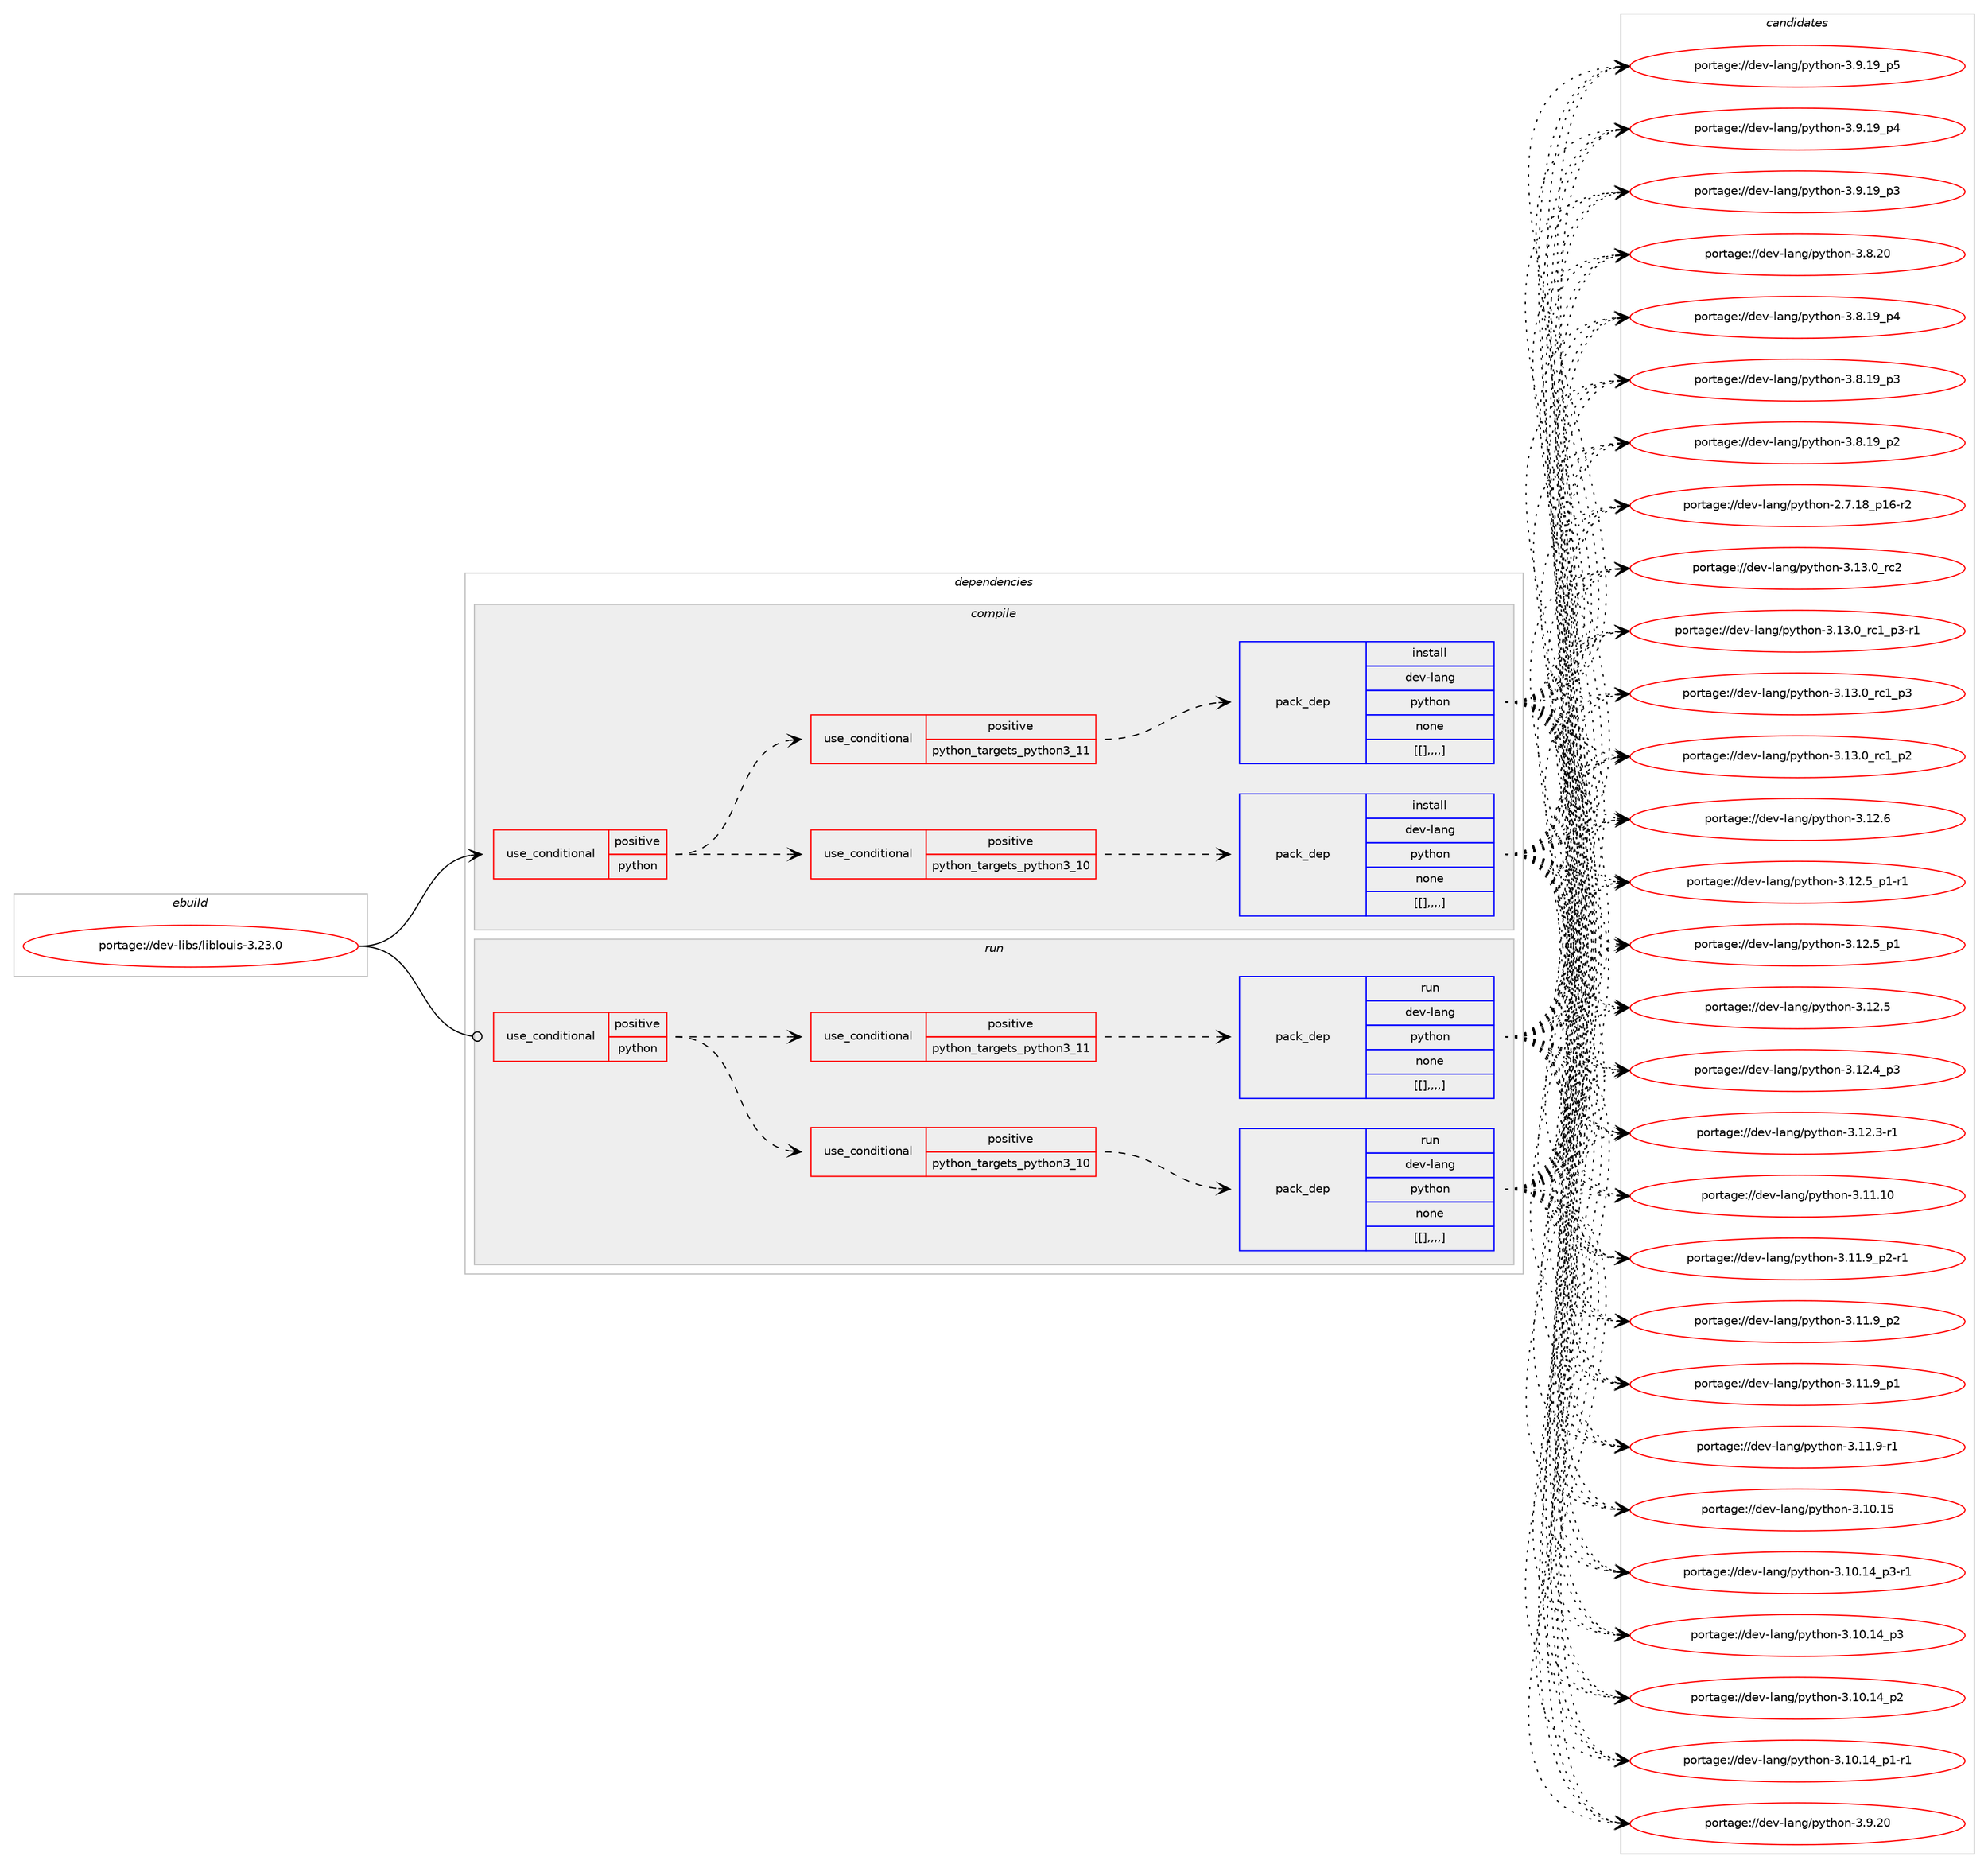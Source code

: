 digraph prolog {

# *************
# Graph options
# *************

newrank=true;
concentrate=true;
compound=true;
graph [rankdir=LR,fontname=Helvetica,fontsize=10,ranksep=1.5];#, ranksep=2.5, nodesep=0.2];
edge  [arrowhead=vee];
node  [fontname=Helvetica,fontsize=10];

# **********
# The ebuild
# **********

subgraph cluster_leftcol {
color=gray;
label=<<i>ebuild</i>>;
id [label="portage://dev-libs/liblouis-3.23.0", color=red, width=4, href="../dev-libs/liblouis-3.23.0.svg"];
}

# ****************
# The dependencies
# ****************

subgraph cluster_midcol {
color=gray;
label=<<i>dependencies</i>>;
subgraph cluster_compile {
fillcolor="#eeeeee";
style=filled;
label=<<i>compile</i>>;
subgraph cond27366 {
dependency111257 [label=<<TABLE BORDER="0" CELLBORDER="1" CELLSPACING="0" CELLPADDING="4"><TR><TD ROWSPAN="3" CELLPADDING="10">use_conditional</TD></TR><TR><TD>positive</TD></TR><TR><TD>python</TD></TR></TABLE>>, shape=none, color=red];
subgraph cond27367 {
dependency111258 [label=<<TABLE BORDER="0" CELLBORDER="1" CELLSPACING="0" CELLPADDING="4"><TR><TD ROWSPAN="3" CELLPADDING="10">use_conditional</TD></TR><TR><TD>positive</TD></TR><TR><TD>python_targets_python3_10</TD></TR></TABLE>>, shape=none, color=red];
subgraph pack82727 {
dependency111259 [label=<<TABLE BORDER="0" CELLBORDER="1" CELLSPACING="0" CELLPADDING="4" WIDTH="220"><TR><TD ROWSPAN="6" CELLPADDING="30">pack_dep</TD></TR><TR><TD WIDTH="110">install</TD></TR><TR><TD>dev-lang</TD></TR><TR><TD>python</TD></TR><TR><TD>none</TD></TR><TR><TD>[[],,,,]</TD></TR></TABLE>>, shape=none, color=blue];
}
dependency111258:e -> dependency111259:w [weight=20,style="dashed",arrowhead="vee"];
}
dependency111257:e -> dependency111258:w [weight=20,style="dashed",arrowhead="vee"];
subgraph cond27368 {
dependency111260 [label=<<TABLE BORDER="0" CELLBORDER="1" CELLSPACING="0" CELLPADDING="4"><TR><TD ROWSPAN="3" CELLPADDING="10">use_conditional</TD></TR><TR><TD>positive</TD></TR><TR><TD>python_targets_python3_11</TD></TR></TABLE>>, shape=none, color=red];
subgraph pack82728 {
dependency111261 [label=<<TABLE BORDER="0" CELLBORDER="1" CELLSPACING="0" CELLPADDING="4" WIDTH="220"><TR><TD ROWSPAN="6" CELLPADDING="30">pack_dep</TD></TR><TR><TD WIDTH="110">install</TD></TR><TR><TD>dev-lang</TD></TR><TR><TD>python</TD></TR><TR><TD>none</TD></TR><TR><TD>[[],,,,]</TD></TR></TABLE>>, shape=none, color=blue];
}
dependency111260:e -> dependency111261:w [weight=20,style="dashed",arrowhead="vee"];
}
dependency111257:e -> dependency111260:w [weight=20,style="dashed",arrowhead="vee"];
}
id:e -> dependency111257:w [weight=20,style="solid",arrowhead="vee"];
}
subgraph cluster_compileandrun {
fillcolor="#eeeeee";
style=filled;
label=<<i>compile and run</i>>;
}
subgraph cluster_run {
fillcolor="#eeeeee";
style=filled;
label=<<i>run</i>>;
subgraph cond27369 {
dependency111262 [label=<<TABLE BORDER="0" CELLBORDER="1" CELLSPACING="0" CELLPADDING="4"><TR><TD ROWSPAN="3" CELLPADDING="10">use_conditional</TD></TR><TR><TD>positive</TD></TR><TR><TD>python</TD></TR></TABLE>>, shape=none, color=red];
subgraph cond27370 {
dependency111263 [label=<<TABLE BORDER="0" CELLBORDER="1" CELLSPACING="0" CELLPADDING="4"><TR><TD ROWSPAN="3" CELLPADDING="10">use_conditional</TD></TR><TR><TD>positive</TD></TR><TR><TD>python_targets_python3_10</TD></TR></TABLE>>, shape=none, color=red];
subgraph pack82729 {
dependency111264 [label=<<TABLE BORDER="0" CELLBORDER="1" CELLSPACING="0" CELLPADDING="4" WIDTH="220"><TR><TD ROWSPAN="6" CELLPADDING="30">pack_dep</TD></TR><TR><TD WIDTH="110">run</TD></TR><TR><TD>dev-lang</TD></TR><TR><TD>python</TD></TR><TR><TD>none</TD></TR><TR><TD>[[],,,,]</TD></TR></TABLE>>, shape=none, color=blue];
}
dependency111263:e -> dependency111264:w [weight=20,style="dashed",arrowhead="vee"];
}
dependency111262:e -> dependency111263:w [weight=20,style="dashed",arrowhead="vee"];
subgraph cond27371 {
dependency111265 [label=<<TABLE BORDER="0" CELLBORDER="1" CELLSPACING="0" CELLPADDING="4"><TR><TD ROWSPAN="3" CELLPADDING="10">use_conditional</TD></TR><TR><TD>positive</TD></TR><TR><TD>python_targets_python3_11</TD></TR></TABLE>>, shape=none, color=red];
subgraph pack82730 {
dependency111266 [label=<<TABLE BORDER="0" CELLBORDER="1" CELLSPACING="0" CELLPADDING="4" WIDTH="220"><TR><TD ROWSPAN="6" CELLPADDING="30">pack_dep</TD></TR><TR><TD WIDTH="110">run</TD></TR><TR><TD>dev-lang</TD></TR><TR><TD>python</TD></TR><TR><TD>none</TD></TR><TR><TD>[[],,,,]</TD></TR></TABLE>>, shape=none, color=blue];
}
dependency111265:e -> dependency111266:w [weight=20,style="dashed",arrowhead="vee"];
}
dependency111262:e -> dependency111265:w [weight=20,style="dashed",arrowhead="vee"];
}
id:e -> dependency111262:w [weight=20,style="solid",arrowhead="odot"];
}
}

# **************
# The candidates
# **************

subgraph cluster_choices {
rank=same;
color=gray;
label=<<i>candidates</i>>;

subgraph choice82727 {
color=black;
nodesep=1;
choice10010111845108971101034711212111610411111045514649514648951149950 [label="portage://dev-lang/python-3.13.0_rc2", color=red, width=4,href="../dev-lang/python-3.13.0_rc2.svg"];
choice1001011184510897110103471121211161041111104551464951464895114994995112514511449 [label="portage://dev-lang/python-3.13.0_rc1_p3-r1", color=red, width=4,href="../dev-lang/python-3.13.0_rc1_p3-r1.svg"];
choice100101118451089711010347112121116104111110455146495146489511499499511251 [label="portage://dev-lang/python-3.13.0_rc1_p3", color=red, width=4,href="../dev-lang/python-3.13.0_rc1_p3.svg"];
choice100101118451089711010347112121116104111110455146495146489511499499511250 [label="portage://dev-lang/python-3.13.0_rc1_p2", color=red, width=4,href="../dev-lang/python-3.13.0_rc1_p2.svg"];
choice10010111845108971101034711212111610411111045514649504654 [label="portage://dev-lang/python-3.12.6", color=red, width=4,href="../dev-lang/python-3.12.6.svg"];
choice1001011184510897110103471121211161041111104551464950465395112494511449 [label="portage://dev-lang/python-3.12.5_p1-r1", color=red, width=4,href="../dev-lang/python-3.12.5_p1-r1.svg"];
choice100101118451089711010347112121116104111110455146495046539511249 [label="portage://dev-lang/python-3.12.5_p1", color=red, width=4,href="../dev-lang/python-3.12.5_p1.svg"];
choice10010111845108971101034711212111610411111045514649504653 [label="portage://dev-lang/python-3.12.5", color=red, width=4,href="../dev-lang/python-3.12.5.svg"];
choice100101118451089711010347112121116104111110455146495046529511251 [label="portage://dev-lang/python-3.12.4_p3", color=red, width=4,href="../dev-lang/python-3.12.4_p3.svg"];
choice100101118451089711010347112121116104111110455146495046514511449 [label="portage://dev-lang/python-3.12.3-r1", color=red, width=4,href="../dev-lang/python-3.12.3-r1.svg"];
choice1001011184510897110103471121211161041111104551464949464948 [label="portage://dev-lang/python-3.11.10", color=red, width=4,href="../dev-lang/python-3.11.10.svg"];
choice1001011184510897110103471121211161041111104551464949465795112504511449 [label="portage://dev-lang/python-3.11.9_p2-r1", color=red, width=4,href="../dev-lang/python-3.11.9_p2-r1.svg"];
choice100101118451089711010347112121116104111110455146494946579511250 [label="portage://dev-lang/python-3.11.9_p2", color=red, width=4,href="../dev-lang/python-3.11.9_p2.svg"];
choice100101118451089711010347112121116104111110455146494946579511249 [label="portage://dev-lang/python-3.11.9_p1", color=red, width=4,href="../dev-lang/python-3.11.9_p1.svg"];
choice100101118451089711010347112121116104111110455146494946574511449 [label="portage://dev-lang/python-3.11.9-r1", color=red, width=4,href="../dev-lang/python-3.11.9-r1.svg"];
choice1001011184510897110103471121211161041111104551464948464953 [label="portage://dev-lang/python-3.10.15", color=red, width=4,href="../dev-lang/python-3.10.15.svg"];
choice100101118451089711010347112121116104111110455146494846495295112514511449 [label="portage://dev-lang/python-3.10.14_p3-r1", color=red, width=4,href="../dev-lang/python-3.10.14_p3-r1.svg"];
choice10010111845108971101034711212111610411111045514649484649529511251 [label="portage://dev-lang/python-3.10.14_p3", color=red, width=4,href="../dev-lang/python-3.10.14_p3.svg"];
choice10010111845108971101034711212111610411111045514649484649529511250 [label="portage://dev-lang/python-3.10.14_p2", color=red, width=4,href="../dev-lang/python-3.10.14_p2.svg"];
choice100101118451089711010347112121116104111110455146494846495295112494511449 [label="portage://dev-lang/python-3.10.14_p1-r1", color=red, width=4,href="../dev-lang/python-3.10.14_p1-r1.svg"];
choice10010111845108971101034711212111610411111045514657465048 [label="portage://dev-lang/python-3.9.20", color=red, width=4,href="../dev-lang/python-3.9.20.svg"];
choice100101118451089711010347112121116104111110455146574649579511253 [label="portage://dev-lang/python-3.9.19_p5", color=red, width=4,href="../dev-lang/python-3.9.19_p5.svg"];
choice100101118451089711010347112121116104111110455146574649579511252 [label="portage://dev-lang/python-3.9.19_p4", color=red, width=4,href="../dev-lang/python-3.9.19_p4.svg"];
choice100101118451089711010347112121116104111110455146574649579511251 [label="portage://dev-lang/python-3.9.19_p3", color=red, width=4,href="../dev-lang/python-3.9.19_p3.svg"];
choice10010111845108971101034711212111610411111045514656465048 [label="portage://dev-lang/python-3.8.20", color=red, width=4,href="../dev-lang/python-3.8.20.svg"];
choice100101118451089711010347112121116104111110455146564649579511252 [label="portage://dev-lang/python-3.8.19_p4", color=red, width=4,href="../dev-lang/python-3.8.19_p4.svg"];
choice100101118451089711010347112121116104111110455146564649579511251 [label="portage://dev-lang/python-3.8.19_p3", color=red, width=4,href="../dev-lang/python-3.8.19_p3.svg"];
choice100101118451089711010347112121116104111110455146564649579511250 [label="portage://dev-lang/python-3.8.19_p2", color=red, width=4,href="../dev-lang/python-3.8.19_p2.svg"];
choice100101118451089711010347112121116104111110455046554649569511249544511450 [label="portage://dev-lang/python-2.7.18_p16-r2", color=red, width=4,href="../dev-lang/python-2.7.18_p16-r2.svg"];
dependency111259:e -> choice10010111845108971101034711212111610411111045514649514648951149950:w [style=dotted,weight="100"];
dependency111259:e -> choice1001011184510897110103471121211161041111104551464951464895114994995112514511449:w [style=dotted,weight="100"];
dependency111259:e -> choice100101118451089711010347112121116104111110455146495146489511499499511251:w [style=dotted,weight="100"];
dependency111259:e -> choice100101118451089711010347112121116104111110455146495146489511499499511250:w [style=dotted,weight="100"];
dependency111259:e -> choice10010111845108971101034711212111610411111045514649504654:w [style=dotted,weight="100"];
dependency111259:e -> choice1001011184510897110103471121211161041111104551464950465395112494511449:w [style=dotted,weight="100"];
dependency111259:e -> choice100101118451089711010347112121116104111110455146495046539511249:w [style=dotted,weight="100"];
dependency111259:e -> choice10010111845108971101034711212111610411111045514649504653:w [style=dotted,weight="100"];
dependency111259:e -> choice100101118451089711010347112121116104111110455146495046529511251:w [style=dotted,weight="100"];
dependency111259:e -> choice100101118451089711010347112121116104111110455146495046514511449:w [style=dotted,weight="100"];
dependency111259:e -> choice1001011184510897110103471121211161041111104551464949464948:w [style=dotted,weight="100"];
dependency111259:e -> choice1001011184510897110103471121211161041111104551464949465795112504511449:w [style=dotted,weight="100"];
dependency111259:e -> choice100101118451089711010347112121116104111110455146494946579511250:w [style=dotted,weight="100"];
dependency111259:e -> choice100101118451089711010347112121116104111110455146494946579511249:w [style=dotted,weight="100"];
dependency111259:e -> choice100101118451089711010347112121116104111110455146494946574511449:w [style=dotted,weight="100"];
dependency111259:e -> choice1001011184510897110103471121211161041111104551464948464953:w [style=dotted,weight="100"];
dependency111259:e -> choice100101118451089711010347112121116104111110455146494846495295112514511449:w [style=dotted,weight="100"];
dependency111259:e -> choice10010111845108971101034711212111610411111045514649484649529511251:w [style=dotted,weight="100"];
dependency111259:e -> choice10010111845108971101034711212111610411111045514649484649529511250:w [style=dotted,weight="100"];
dependency111259:e -> choice100101118451089711010347112121116104111110455146494846495295112494511449:w [style=dotted,weight="100"];
dependency111259:e -> choice10010111845108971101034711212111610411111045514657465048:w [style=dotted,weight="100"];
dependency111259:e -> choice100101118451089711010347112121116104111110455146574649579511253:w [style=dotted,weight="100"];
dependency111259:e -> choice100101118451089711010347112121116104111110455146574649579511252:w [style=dotted,weight="100"];
dependency111259:e -> choice100101118451089711010347112121116104111110455146574649579511251:w [style=dotted,weight="100"];
dependency111259:e -> choice10010111845108971101034711212111610411111045514656465048:w [style=dotted,weight="100"];
dependency111259:e -> choice100101118451089711010347112121116104111110455146564649579511252:w [style=dotted,weight="100"];
dependency111259:e -> choice100101118451089711010347112121116104111110455146564649579511251:w [style=dotted,weight="100"];
dependency111259:e -> choice100101118451089711010347112121116104111110455146564649579511250:w [style=dotted,weight="100"];
dependency111259:e -> choice100101118451089711010347112121116104111110455046554649569511249544511450:w [style=dotted,weight="100"];
}
subgraph choice82728 {
color=black;
nodesep=1;
choice10010111845108971101034711212111610411111045514649514648951149950 [label="portage://dev-lang/python-3.13.0_rc2", color=red, width=4,href="../dev-lang/python-3.13.0_rc2.svg"];
choice1001011184510897110103471121211161041111104551464951464895114994995112514511449 [label="portage://dev-lang/python-3.13.0_rc1_p3-r1", color=red, width=4,href="../dev-lang/python-3.13.0_rc1_p3-r1.svg"];
choice100101118451089711010347112121116104111110455146495146489511499499511251 [label="portage://dev-lang/python-3.13.0_rc1_p3", color=red, width=4,href="../dev-lang/python-3.13.0_rc1_p3.svg"];
choice100101118451089711010347112121116104111110455146495146489511499499511250 [label="portage://dev-lang/python-3.13.0_rc1_p2", color=red, width=4,href="../dev-lang/python-3.13.0_rc1_p2.svg"];
choice10010111845108971101034711212111610411111045514649504654 [label="portage://dev-lang/python-3.12.6", color=red, width=4,href="../dev-lang/python-3.12.6.svg"];
choice1001011184510897110103471121211161041111104551464950465395112494511449 [label="portage://dev-lang/python-3.12.5_p1-r1", color=red, width=4,href="../dev-lang/python-3.12.5_p1-r1.svg"];
choice100101118451089711010347112121116104111110455146495046539511249 [label="portage://dev-lang/python-3.12.5_p1", color=red, width=4,href="../dev-lang/python-3.12.5_p1.svg"];
choice10010111845108971101034711212111610411111045514649504653 [label="portage://dev-lang/python-3.12.5", color=red, width=4,href="../dev-lang/python-3.12.5.svg"];
choice100101118451089711010347112121116104111110455146495046529511251 [label="portage://dev-lang/python-3.12.4_p3", color=red, width=4,href="../dev-lang/python-3.12.4_p3.svg"];
choice100101118451089711010347112121116104111110455146495046514511449 [label="portage://dev-lang/python-3.12.3-r1", color=red, width=4,href="../dev-lang/python-3.12.3-r1.svg"];
choice1001011184510897110103471121211161041111104551464949464948 [label="portage://dev-lang/python-3.11.10", color=red, width=4,href="../dev-lang/python-3.11.10.svg"];
choice1001011184510897110103471121211161041111104551464949465795112504511449 [label="portage://dev-lang/python-3.11.9_p2-r1", color=red, width=4,href="../dev-lang/python-3.11.9_p2-r1.svg"];
choice100101118451089711010347112121116104111110455146494946579511250 [label="portage://dev-lang/python-3.11.9_p2", color=red, width=4,href="../dev-lang/python-3.11.9_p2.svg"];
choice100101118451089711010347112121116104111110455146494946579511249 [label="portage://dev-lang/python-3.11.9_p1", color=red, width=4,href="../dev-lang/python-3.11.9_p1.svg"];
choice100101118451089711010347112121116104111110455146494946574511449 [label="portage://dev-lang/python-3.11.9-r1", color=red, width=4,href="../dev-lang/python-3.11.9-r1.svg"];
choice1001011184510897110103471121211161041111104551464948464953 [label="portage://dev-lang/python-3.10.15", color=red, width=4,href="../dev-lang/python-3.10.15.svg"];
choice100101118451089711010347112121116104111110455146494846495295112514511449 [label="portage://dev-lang/python-3.10.14_p3-r1", color=red, width=4,href="../dev-lang/python-3.10.14_p3-r1.svg"];
choice10010111845108971101034711212111610411111045514649484649529511251 [label="portage://dev-lang/python-3.10.14_p3", color=red, width=4,href="../dev-lang/python-3.10.14_p3.svg"];
choice10010111845108971101034711212111610411111045514649484649529511250 [label="portage://dev-lang/python-3.10.14_p2", color=red, width=4,href="../dev-lang/python-3.10.14_p2.svg"];
choice100101118451089711010347112121116104111110455146494846495295112494511449 [label="portage://dev-lang/python-3.10.14_p1-r1", color=red, width=4,href="../dev-lang/python-3.10.14_p1-r1.svg"];
choice10010111845108971101034711212111610411111045514657465048 [label="portage://dev-lang/python-3.9.20", color=red, width=4,href="../dev-lang/python-3.9.20.svg"];
choice100101118451089711010347112121116104111110455146574649579511253 [label="portage://dev-lang/python-3.9.19_p5", color=red, width=4,href="../dev-lang/python-3.9.19_p5.svg"];
choice100101118451089711010347112121116104111110455146574649579511252 [label="portage://dev-lang/python-3.9.19_p4", color=red, width=4,href="../dev-lang/python-3.9.19_p4.svg"];
choice100101118451089711010347112121116104111110455146574649579511251 [label="portage://dev-lang/python-3.9.19_p3", color=red, width=4,href="../dev-lang/python-3.9.19_p3.svg"];
choice10010111845108971101034711212111610411111045514656465048 [label="portage://dev-lang/python-3.8.20", color=red, width=4,href="../dev-lang/python-3.8.20.svg"];
choice100101118451089711010347112121116104111110455146564649579511252 [label="portage://dev-lang/python-3.8.19_p4", color=red, width=4,href="../dev-lang/python-3.8.19_p4.svg"];
choice100101118451089711010347112121116104111110455146564649579511251 [label="portage://dev-lang/python-3.8.19_p3", color=red, width=4,href="../dev-lang/python-3.8.19_p3.svg"];
choice100101118451089711010347112121116104111110455146564649579511250 [label="portage://dev-lang/python-3.8.19_p2", color=red, width=4,href="../dev-lang/python-3.8.19_p2.svg"];
choice100101118451089711010347112121116104111110455046554649569511249544511450 [label="portage://dev-lang/python-2.7.18_p16-r2", color=red, width=4,href="../dev-lang/python-2.7.18_p16-r2.svg"];
dependency111261:e -> choice10010111845108971101034711212111610411111045514649514648951149950:w [style=dotted,weight="100"];
dependency111261:e -> choice1001011184510897110103471121211161041111104551464951464895114994995112514511449:w [style=dotted,weight="100"];
dependency111261:e -> choice100101118451089711010347112121116104111110455146495146489511499499511251:w [style=dotted,weight="100"];
dependency111261:e -> choice100101118451089711010347112121116104111110455146495146489511499499511250:w [style=dotted,weight="100"];
dependency111261:e -> choice10010111845108971101034711212111610411111045514649504654:w [style=dotted,weight="100"];
dependency111261:e -> choice1001011184510897110103471121211161041111104551464950465395112494511449:w [style=dotted,weight="100"];
dependency111261:e -> choice100101118451089711010347112121116104111110455146495046539511249:w [style=dotted,weight="100"];
dependency111261:e -> choice10010111845108971101034711212111610411111045514649504653:w [style=dotted,weight="100"];
dependency111261:e -> choice100101118451089711010347112121116104111110455146495046529511251:w [style=dotted,weight="100"];
dependency111261:e -> choice100101118451089711010347112121116104111110455146495046514511449:w [style=dotted,weight="100"];
dependency111261:e -> choice1001011184510897110103471121211161041111104551464949464948:w [style=dotted,weight="100"];
dependency111261:e -> choice1001011184510897110103471121211161041111104551464949465795112504511449:w [style=dotted,weight="100"];
dependency111261:e -> choice100101118451089711010347112121116104111110455146494946579511250:w [style=dotted,weight="100"];
dependency111261:e -> choice100101118451089711010347112121116104111110455146494946579511249:w [style=dotted,weight="100"];
dependency111261:e -> choice100101118451089711010347112121116104111110455146494946574511449:w [style=dotted,weight="100"];
dependency111261:e -> choice1001011184510897110103471121211161041111104551464948464953:w [style=dotted,weight="100"];
dependency111261:e -> choice100101118451089711010347112121116104111110455146494846495295112514511449:w [style=dotted,weight="100"];
dependency111261:e -> choice10010111845108971101034711212111610411111045514649484649529511251:w [style=dotted,weight="100"];
dependency111261:e -> choice10010111845108971101034711212111610411111045514649484649529511250:w [style=dotted,weight="100"];
dependency111261:e -> choice100101118451089711010347112121116104111110455146494846495295112494511449:w [style=dotted,weight="100"];
dependency111261:e -> choice10010111845108971101034711212111610411111045514657465048:w [style=dotted,weight="100"];
dependency111261:e -> choice100101118451089711010347112121116104111110455146574649579511253:w [style=dotted,weight="100"];
dependency111261:e -> choice100101118451089711010347112121116104111110455146574649579511252:w [style=dotted,weight="100"];
dependency111261:e -> choice100101118451089711010347112121116104111110455146574649579511251:w [style=dotted,weight="100"];
dependency111261:e -> choice10010111845108971101034711212111610411111045514656465048:w [style=dotted,weight="100"];
dependency111261:e -> choice100101118451089711010347112121116104111110455146564649579511252:w [style=dotted,weight="100"];
dependency111261:e -> choice100101118451089711010347112121116104111110455146564649579511251:w [style=dotted,weight="100"];
dependency111261:e -> choice100101118451089711010347112121116104111110455146564649579511250:w [style=dotted,weight="100"];
dependency111261:e -> choice100101118451089711010347112121116104111110455046554649569511249544511450:w [style=dotted,weight="100"];
}
subgraph choice82729 {
color=black;
nodesep=1;
choice10010111845108971101034711212111610411111045514649514648951149950 [label="portage://dev-lang/python-3.13.0_rc2", color=red, width=4,href="../dev-lang/python-3.13.0_rc2.svg"];
choice1001011184510897110103471121211161041111104551464951464895114994995112514511449 [label="portage://dev-lang/python-3.13.0_rc1_p3-r1", color=red, width=4,href="../dev-lang/python-3.13.0_rc1_p3-r1.svg"];
choice100101118451089711010347112121116104111110455146495146489511499499511251 [label="portage://dev-lang/python-3.13.0_rc1_p3", color=red, width=4,href="../dev-lang/python-3.13.0_rc1_p3.svg"];
choice100101118451089711010347112121116104111110455146495146489511499499511250 [label="portage://dev-lang/python-3.13.0_rc1_p2", color=red, width=4,href="../dev-lang/python-3.13.0_rc1_p2.svg"];
choice10010111845108971101034711212111610411111045514649504654 [label="portage://dev-lang/python-3.12.6", color=red, width=4,href="../dev-lang/python-3.12.6.svg"];
choice1001011184510897110103471121211161041111104551464950465395112494511449 [label="portage://dev-lang/python-3.12.5_p1-r1", color=red, width=4,href="../dev-lang/python-3.12.5_p1-r1.svg"];
choice100101118451089711010347112121116104111110455146495046539511249 [label="portage://dev-lang/python-3.12.5_p1", color=red, width=4,href="../dev-lang/python-3.12.5_p1.svg"];
choice10010111845108971101034711212111610411111045514649504653 [label="portage://dev-lang/python-3.12.5", color=red, width=4,href="../dev-lang/python-3.12.5.svg"];
choice100101118451089711010347112121116104111110455146495046529511251 [label="portage://dev-lang/python-3.12.4_p3", color=red, width=4,href="../dev-lang/python-3.12.4_p3.svg"];
choice100101118451089711010347112121116104111110455146495046514511449 [label="portage://dev-lang/python-3.12.3-r1", color=red, width=4,href="../dev-lang/python-3.12.3-r1.svg"];
choice1001011184510897110103471121211161041111104551464949464948 [label="portage://dev-lang/python-3.11.10", color=red, width=4,href="../dev-lang/python-3.11.10.svg"];
choice1001011184510897110103471121211161041111104551464949465795112504511449 [label="portage://dev-lang/python-3.11.9_p2-r1", color=red, width=4,href="../dev-lang/python-3.11.9_p2-r1.svg"];
choice100101118451089711010347112121116104111110455146494946579511250 [label="portage://dev-lang/python-3.11.9_p2", color=red, width=4,href="../dev-lang/python-3.11.9_p2.svg"];
choice100101118451089711010347112121116104111110455146494946579511249 [label="portage://dev-lang/python-3.11.9_p1", color=red, width=4,href="../dev-lang/python-3.11.9_p1.svg"];
choice100101118451089711010347112121116104111110455146494946574511449 [label="portage://dev-lang/python-3.11.9-r1", color=red, width=4,href="../dev-lang/python-3.11.9-r1.svg"];
choice1001011184510897110103471121211161041111104551464948464953 [label="portage://dev-lang/python-3.10.15", color=red, width=4,href="../dev-lang/python-3.10.15.svg"];
choice100101118451089711010347112121116104111110455146494846495295112514511449 [label="portage://dev-lang/python-3.10.14_p3-r1", color=red, width=4,href="../dev-lang/python-3.10.14_p3-r1.svg"];
choice10010111845108971101034711212111610411111045514649484649529511251 [label="portage://dev-lang/python-3.10.14_p3", color=red, width=4,href="../dev-lang/python-3.10.14_p3.svg"];
choice10010111845108971101034711212111610411111045514649484649529511250 [label="portage://dev-lang/python-3.10.14_p2", color=red, width=4,href="../dev-lang/python-3.10.14_p2.svg"];
choice100101118451089711010347112121116104111110455146494846495295112494511449 [label="portage://dev-lang/python-3.10.14_p1-r1", color=red, width=4,href="../dev-lang/python-3.10.14_p1-r1.svg"];
choice10010111845108971101034711212111610411111045514657465048 [label="portage://dev-lang/python-3.9.20", color=red, width=4,href="../dev-lang/python-3.9.20.svg"];
choice100101118451089711010347112121116104111110455146574649579511253 [label="portage://dev-lang/python-3.9.19_p5", color=red, width=4,href="../dev-lang/python-3.9.19_p5.svg"];
choice100101118451089711010347112121116104111110455146574649579511252 [label="portage://dev-lang/python-3.9.19_p4", color=red, width=4,href="../dev-lang/python-3.9.19_p4.svg"];
choice100101118451089711010347112121116104111110455146574649579511251 [label="portage://dev-lang/python-3.9.19_p3", color=red, width=4,href="../dev-lang/python-3.9.19_p3.svg"];
choice10010111845108971101034711212111610411111045514656465048 [label="portage://dev-lang/python-3.8.20", color=red, width=4,href="../dev-lang/python-3.8.20.svg"];
choice100101118451089711010347112121116104111110455146564649579511252 [label="portage://dev-lang/python-3.8.19_p4", color=red, width=4,href="../dev-lang/python-3.8.19_p4.svg"];
choice100101118451089711010347112121116104111110455146564649579511251 [label="portage://dev-lang/python-3.8.19_p3", color=red, width=4,href="../dev-lang/python-3.8.19_p3.svg"];
choice100101118451089711010347112121116104111110455146564649579511250 [label="portage://dev-lang/python-3.8.19_p2", color=red, width=4,href="../dev-lang/python-3.8.19_p2.svg"];
choice100101118451089711010347112121116104111110455046554649569511249544511450 [label="portage://dev-lang/python-2.7.18_p16-r2", color=red, width=4,href="../dev-lang/python-2.7.18_p16-r2.svg"];
dependency111264:e -> choice10010111845108971101034711212111610411111045514649514648951149950:w [style=dotted,weight="100"];
dependency111264:e -> choice1001011184510897110103471121211161041111104551464951464895114994995112514511449:w [style=dotted,weight="100"];
dependency111264:e -> choice100101118451089711010347112121116104111110455146495146489511499499511251:w [style=dotted,weight="100"];
dependency111264:e -> choice100101118451089711010347112121116104111110455146495146489511499499511250:w [style=dotted,weight="100"];
dependency111264:e -> choice10010111845108971101034711212111610411111045514649504654:w [style=dotted,weight="100"];
dependency111264:e -> choice1001011184510897110103471121211161041111104551464950465395112494511449:w [style=dotted,weight="100"];
dependency111264:e -> choice100101118451089711010347112121116104111110455146495046539511249:w [style=dotted,weight="100"];
dependency111264:e -> choice10010111845108971101034711212111610411111045514649504653:w [style=dotted,weight="100"];
dependency111264:e -> choice100101118451089711010347112121116104111110455146495046529511251:w [style=dotted,weight="100"];
dependency111264:e -> choice100101118451089711010347112121116104111110455146495046514511449:w [style=dotted,weight="100"];
dependency111264:e -> choice1001011184510897110103471121211161041111104551464949464948:w [style=dotted,weight="100"];
dependency111264:e -> choice1001011184510897110103471121211161041111104551464949465795112504511449:w [style=dotted,weight="100"];
dependency111264:e -> choice100101118451089711010347112121116104111110455146494946579511250:w [style=dotted,weight="100"];
dependency111264:e -> choice100101118451089711010347112121116104111110455146494946579511249:w [style=dotted,weight="100"];
dependency111264:e -> choice100101118451089711010347112121116104111110455146494946574511449:w [style=dotted,weight="100"];
dependency111264:e -> choice1001011184510897110103471121211161041111104551464948464953:w [style=dotted,weight="100"];
dependency111264:e -> choice100101118451089711010347112121116104111110455146494846495295112514511449:w [style=dotted,weight="100"];
dependency111264:e -> choice10010111845108971101034711212111610411111045514649484649529511251:w [style=dotted,weight="100"];
dependency111264:e -> choice10010111845108971101034711212111610411111045514649484649529511250:w [style=dotted,weight="100"];
dependency111264:e -> choice100101118451089711010347112121116104111110455146494846495295112494511449:w [style=dotted,weight="100"];
dependency111264:e -> choice10010111845108971101034711212111610411111045514657465048:w [style=dotted,weight="100"];
dependency111264:e -> choice100101118451089711010347112121116104111110455146574649579511253:w [style=dotted,weight="100"];
dependency111264:e -> choice100101118451089711010347112121116104111110455146574649579511252:w [style=dotted,weight="100"];
dependency111264:e -> choice100101118451089711010347112121116104111110455146574649579511251:w [style=dotted,weight="100"];
dependency111264:e -> choice10010111845108971101034711212111610411111045514656465048:w [style=dotted,weight="100"];
dependency111264:e -> choice100101118451089711010347112121116104111110455146564649579511252:w [style=dotted,weight="100"];
dependency111264:e -> choice100101118451089711010347112121116104111110455146564649579511251:w [style=dotted,weight="100"];
dependency111264:e -> choice100101118451089711010347112121116104111110455146564649579511250:w [style=dotted,weight="100"];
dependency111264:e -> choice100101118451089711010347112121116104111110455046554649569511249544511450:w [style=dotted,weight="100"];
}
subgraph choice82730 {
color=black;
nodesep=1;
choice10010111845108971101034711212111610411111045514649514648951149950 [label="portage://dev-lang/python-3.13.0_rc2", color=red, width=4,href="../dev-lang/python-3.13.0_rc2.svg"];
choice1001011184510897110103471121211161041111104551464951464895114994995112514511449 [label="portage://dev-lang/python-3.13.0_rc1_p3-r1", color=red, width=4,href="../dev-lang/python-3.13.0_rc1_p3-r1.svg"];
choice100101118451089711010347112121116104111110455146495146489511499499511251 [label="portage://dev-lang/python-3.13.0_rc1_p3", color=red, width=4,href="../dev-lang/python-3.13.0_rc1_p3.svg"];
choice100101118451089711010347112121116104111110455146495146489511499499511250 [label="portage://dev-lang/python-3.13.0_rc1_p2", color=red, width=4,href="../dev-lang/python-3.13.0_rc1_p2.svg"];
choice10010111845108971101034711212111610411111045514649504654 [label="portage://dev-lang/python-3.12.6", color=red, width=4,href="../dev-lang/python-3.12.6.svg"];
choice1001011184510897110103471121211161041111104551464950465395112494511449 [label="portage://dev-lang/python-3.12.5_p1-r1", color=red, width=4,href="../dev-lang/python-3.12.5_p1-r1.svg"];
choice100101118451089711010347112121116104111110455146495046539511249 [label="portage://dev-lang/python-3.12.5_p1", color=red, width=4,href="../dev-lang/python-3.12.5_p1.svg"];
choice10010111845108971101034711212111610411111045514649504653 [label="portage://dev-lang/python-3.12.5", color=red, width=4,href="../dev-lang/python-3.12.5.svg"];
choice100101118451089711010347112121116104111110455146495046529511251 [label="portage://dev-lang/python-3.12.4_p3", color=red, width=4,href="../dev-lang/python-3.12.4_p3.svg"];
choice100101118451089711010347112121116104111110455146495046514511449 [label="portage://dev-lang/python-3.12.3-r1", color=red, width=4,href="../dev-lang/python-3.12.3-r1.svg"];
choice1001011184510897110103471121211161041111104551464949464948 [label="portage://dev-lang/python-3.11.10", color=red, width=4,href="../dev-lang/python-3.11.10.svg"];
choice1001011184510897110103471121211161041111104551464949465795112504511449 [label="portage://dev-lang/python-3.11.9_p2-r1", color=red, width=4,href="../dev-lang/python-3.11.9_p2-r1.svg"];
choice100101118451089711010347112121116104111110455146494946579511250 [label="portage://dev-lang/python-3.11.9_p2", color=red, width=4,href="../dev-lang/python-3.11.9_p2.svg"];
choice100101118451089711010347112121116104111110455146494946579511249 [label="portage://dev-lang/python-3.11.9_p1", color=red, width=4,href="../dev-lang/python-3.11.9_p1.svg"];
choice100101118451089711010347112121116104111110455146494946574511449 [label="portage://dev-lang/python-3.11.9-r1", color=red, width=4,href="../dev-lang/python-3.11.9-r1.svg"];
choice1001011184510897110103471121211161041111104551464948464953 [label="portage://dev-lang/python-3.10.15", color=red, width=4,href="../dev-lang/python-3.10.15.svg"];
choice100101118451089711010347112121116104111110455146494846495295112514511449 [label="portage://dev-lang/python-3.10.14_p3-r1", color=red, width=4,href="../dev-lang/python-3.10.14_p3-r1.svg"];
choice10010111845108971101034711212111610411111045514649484649529511251 [label="portage://dev-lang/python-3.10.14_p3", color=red, width=4,href="../dev-lang/python-3.10.14_p3.svg"];
choice10010111845108971101034711212111610411111045514649484649529511250 [label="portage://dev-lang/python-3.10.14_p2", color=red, width=4,href="../dev-lang/python-3.10.14_p2.svg"];
choice100101118451089711010347112121116104111110455146494846495295112494511449 [label="portage://dev-lang/python-3.10.14_p1-r1", color=red, width=4,href="../dev-lang/python-3.10.14_p1-r1.svg"];
choice10010111845108971101034711212111610411111045514657465048 [label="portage://dev-lang/python-3.9.20", color=red, width=4,href="../dev-lang/python-3.9.20.svg"];
choice100101118451089711010347112121116104111110455146574649579511253 [label="portage://dev-lang/python-3.9.19_p5", color=red, width=4,href="../dev-lang/python-3.9.19_p5.svg"];
choice100101118451089711010347112121116104111110455146574649579511252 [label="portage://dev-lang/python-3.9.19_p4", color=red, width=4,href="../dev-lang/python-3.9.19_p4.svg"];
choice100101118451089711010347112121116104111110455146574649579511251 [label="portage://dev-lang/python-3.9.19_p3", color=red, width=4,href="../dev-lang/python-3.9.19_p3.svg"];
choice10010111845108971101034711212111610411111045514656465048 [label="portage://dev-lang/python-3.8.20", color=red, width=4,href="../dev-lang/python-3.8.20.svg"];
choice100101118451089711010347112121116104111110455146564649579511252 [label="portage://dev-lang/python-3.8.19_p4", color=red, width=4,href="../dev-lang/python-3.8.19_p4.svg"];
choice100101118451089711010347112121116104111110455146564649579511251 [label="portage://dev-lang/python-3.8.19_p3", color=red, width=4,href="../dev-lang/python-3.8.19_p3.svg"];
choice100101118451089711010347112121116104111110455146564649579511250 [label="portage://dev-lang/python-3.8.19_p2", color=red, width=4,href="../dev-lang/python-3.8.19_p2.svg"];
choice100101118451089711010347112121116104111110455046554649569511249544511450 [label="portage://dev-lang/python-2.7.18_p16-r2", color=red, width=4,href="../dev-lang/python-2.7.18_p16-r2.svg"];
dependency111266:e -> choice10010111845108971101034711212111610411111045514649514648951149950:w [style=dotted,weight="100"];
dependency111266:e -> choice1001011184510897110103471121211161041111104551464951464895114994995112514511449:w [style=dotted,weight="100"];
dependency111266:e -> choice100101118451089711010347112121116104111110455146495146489511499499511251:w [style=dotted,weight="100"];
dependency111266:e -> choice100101118451089711010347112121116104111110455146495146489511499499511250:w [style=dotted,weight="100"];
dependency111266:e -> choice10010111845108971101034711212111610411111045514649504654:w [style=dotted,weight="100"];
dependency111266:e -> choice1001011184510897110103471121211161041111104551464950465395112494511449:w [style=dotted,weight="100"];
dependency111266:e -> choice100101118451089711010347112121116104111110455146495046539511249:w [style=dotted,weight="100"];
dependency111266:e -> choice10010111845108971101034711212111610411111045514649504653:w [style=dotted,weight="100"];
dependency111266:e -> choice100101118451089711010347112121116104111110455146495046529511251:w [style=dotted,weight="100"];
dependency111266:e -> choice100101118451089711010347112121116104111110455146495046514511449:w [style=dotted,weight="100"];
dependency111266:e -> choice1001011184510897110103471121211161041111104551464949464948:w [style=dotted,weight="100"];
dependency111266:e -> choice1001011184510897110103471121211161041111104551464949465795112504511449:w [style=dotted,weight="100"];
dependency111266:e -> choice100101118451089711010347112121116104111110455146494946579511250:w [style=dotted,weight="100"];
dependency111266:e -> choice100101118451089711010347112121116104111110455146494946579511249:w [style=dotted,weight="100"];
dependency111266:e -> choice100101118451089711010347112121116104111110455146494946574511449:w [style=dotted,weight="100"];
dependency111266:e -> choice1001011184510897110103471121211161041111104551464948464953:w [style=dotted,weight="100"];
dependency111266:e -> choice100101118451089711010347112121116104111110455146494846495295112514511449:w [style=dotted,weight="100"];
dependency111266:e -> choice10010111845108971101034711212111610411111045514649484649529511251:w [style=dotted,weight="100"];
dependency111266:e -> choice10010111845108971101034711212111610411111045514649484649529511250:w [style=dotted,weight="100"];
dependency111266:e -> choice100101118451089711010347112121116104111110455146494846495295112494511449:w [style=dotted,weight="100"];
dependency111266:e -> choice10010111845108971101034711212111610411111045514657465048:w [style=dotted,weight="100"];
dependency111266:e -> choice100101118451089711010347112121116104111110455146574649579511253:w [style=dotted,weight="100"];
dependency111266:e -> choice100101118451089711010347112121116104111110455146574649579511252:w [style=dotted,weight="100"];
dependency111266:e -> choice100101118451089711010347112121116104111110455146574649579511251:w [style=dotted,weight="100"];
dependency111266:e -> choice10010111845108971101034711212111610411111045514656465048:w [style=dotted,weight="100"];
dependency111266:e -> choice100101118451089711010347112121116104111110455146564649579511252:w [style=dotted,weight="100"];
dependency111266:e -> choice100101118451089711010347112121116104111110455146564649579511251:w [style=dotted,weight="100"];
dependency111266:e -> choice100101118451089711010347112121116104111110455146564649579511250:w [style=dotted,weight="100"];
dependency111266:e -> choice100101118451089711010347112121116104111110455046554649569511249544511450:w [style=dotted,weight="100"];
}
}

}
